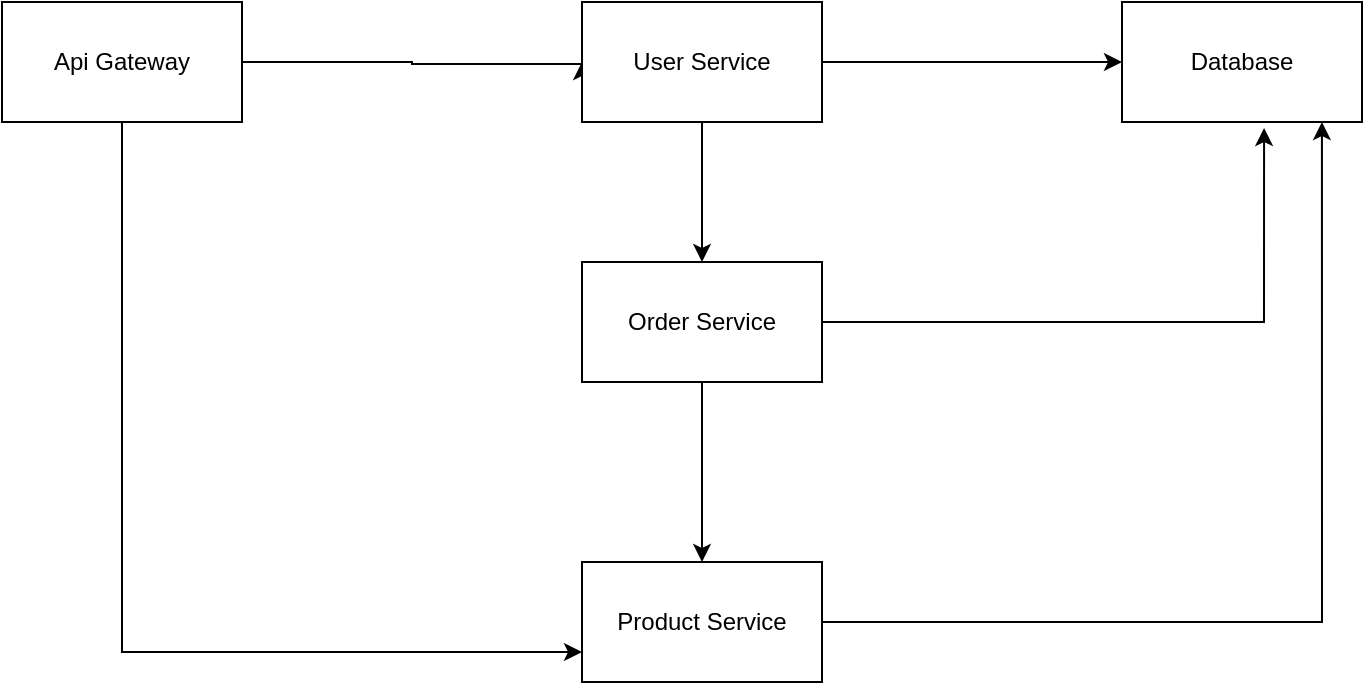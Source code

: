 <mxfile version="24.7.5">
  <diagram name="Page-1" id="XAyFm2cqBFCXiVQaQOOI">
    <mxGraphModel dx="954" dy="640" grid="1" gridSize="10" guides="1" tooltips="1" connect="1" arrows="1" fold="1" page="1" pageScale="1" pageWidth="1100" pageHeight="850" math="0" shadow="0">
      <root>
        <mxCell id="0" />
        <mxCell id="1" parent="0" />
        <mxCell id="ZRByGp4-ETFxJXFZPnee-2" style="edgeStyle=orthogonalEdgeStyle;rounded=0;orthogonalLoop=1;jettySize=auto;html=1;exitX=1;exitY=0.5;exitDx=0;exitDy=0;" parent="1" source="ZRByGp4-ETFxJXFZPnee-1" edge="1">
          <mxGeometry relative="1" as="geometry">
            <mxPoint x="410" y="310" as="targetPoint" />
            <Array as="points">
              <mxPoint x="325" y="310" />
              <mxPoint x="325" y="311" />
            </Array>
          </mxGeometry>
        </mxCell>
        <mxCell id="ZRByGp4-ETFxJXFZPnee-18" style="edgeStyle=orthogonalEdgeStyle;rounded=0;orthogonalLoop=1;jettySize=auto;html=1;exitX=0.5;exitY=1;exitDx=0;exitDy=0;entryX=0;entryY=0.75;entryDx=0;entryDy=0;" parent="1" source="ZRByGp4-ETFxJXFZPnee-1" target="ZRByGp4-ETFxJXFZPnee-7" edge="1">
          <mxGeometry relative="1" as="geometry">
            <mxPoint x="180" y="610" as="targetPoint" />
          </mxGeometry>
        </mxCell>
        <mxCell id="ZRByGp4-ETFxJXFZPnee-1" value="Api Gateway" style="rounded=0;whiteSpace=wrap;html=1;" parent="1" vertex="1">
          <mxGeometry x="120" y="280" width="120" height="60" as="geometry" />
        </mxCell>
        <mxCell id="ZRByGp4-ETFxJXFZPnee-4" style="edgeStyle=orthogonalEdgeStyle;rounded=0;orthogonalLoop=1;jettySize=auto;html=1;" parent="1" source="ZRByGp4-ETFxJXFZPnee-3" edge="1">
          <mxGeometry relative="1" as="geometry">
            <mxPoint x="680" y="310" as="targetPoint" />
          </mxGeometry>
        </mxCell>
        <mxCell id="ZRByGp4-ETFxJXFZPnee-8" style="edgeStyle=orthogonalEdgeStyle;rounded=0;orthogonalLoop=1;jettySize=auto;html=1;" parent="1" source="ZRByGp4-ETFxJXFZPnee-3" target="ZRByGp4-ETFxJXFZPnee-9" edge="1">
          <mxGeometry relative="1" as="geometry">
            <mxPoint x="470" y="440" as="targetPoint" />
          </mxGeometry>
        </mxCell>
        <mxCell id="ZRByGp4-ETFxJXFZPnee-3" value="User Service" style="rounded=0;whiteSpace=wrap;html=1;" parent="1" vertex="1">
          <mxGeometry x="410" y="280" width="120" height="60" as="geometry" />
        </mxCell>
        <mxCell id="ZRByGp4-ETFxJXFZPnee-5" value="Database" style="rounded=0;whiteSpace=wrap;html=1;" parent="1" vertex="1">
          <mxGeometry x="680" y="280" width="120" height="60" as="geometry" />
        </mxCell>
        <mxCell id="ZRByGp4-ETFxJXFZPnee-7" value="Product Service" style="rounded=0;whiteSpace=wrap;html=1;" parent="1" vertex="1">
          <mxGeometry x="410" y="560" width="120" height="60" as="geometry" />
        </mxCell>
        <mxCell id="ZRByGp4-ETFxJXFZPnee-11" style="edgeStyle=orthogonalEdgeStyle;rounded=0;orthogonalLoop=1;jettySize=auto;html=1;exitX=1;exitY=0.5;exitDx=0;exitDy=0;entryX=0.592;entryY=1.05;entryDx=0;entryDy=0;entryPerimeter=0;" parent="1" source="ZRByGp4-ETFxJXFZPnee-9" target="ZRByGp4-ETFxJXFZPnee-5" edge="1">
          <mxGeometry relative="1" as="geometry">
            <mxPoint x="760" y="440" as="targetPoint" />
          </mxGeometry>
        </mxCell>
        <mxCell id="ZRByGp4-ETFxJXFZPnee-16" style="edgeStyle=orthogonalEdgeStyle;rounded=0;orthogonalLoop=1;jettySize=auto;html=1;exitX=0.5;exitY=1;exitDx=0;exitDy=0;entryX=0.5;entryY=0;entryDx=0;entryDy=0;" parent="1" source="ZRByGp4-ETFxJXFZPnee-9" target="ZRByGp4-ETFxJXFZPnee-7" edge="1">
          <mxGeometry relative="1" as="geometry" />
        </mxCell>
        <mxCell id="ZRByGp4-ETFxJXFZPnee-9" value="Order Service" style="rounded=0;whiteSpace=wrap;html=1;" parent="1" vertex="1">
          <mxGeometry x="410" y="410" width="120" height="60" as="geometry" />
        </mxCell>
        <mxCell id="ZRByGp4-ETFxJXFZPnee-17" style="edgeStyle=orthogonalEdgeStyle;rounded=0;orthogonalLoop=1;jettySize=auto;html=1;entryX=0.833;entryY=1;entryDx=0;entryDy=0;entryPerimeter=0;" parent="1" source="ZRByGp4-ETFxJXFZPnee-7" target="ZRByGp4-ETFxJXFZPnee-5" edge="1">
          <mxGeometry relative="1" as="geometry" />
        </mxCell>
      </root>
    </mxGraphModel>
  </diagram>
</mxfile>
